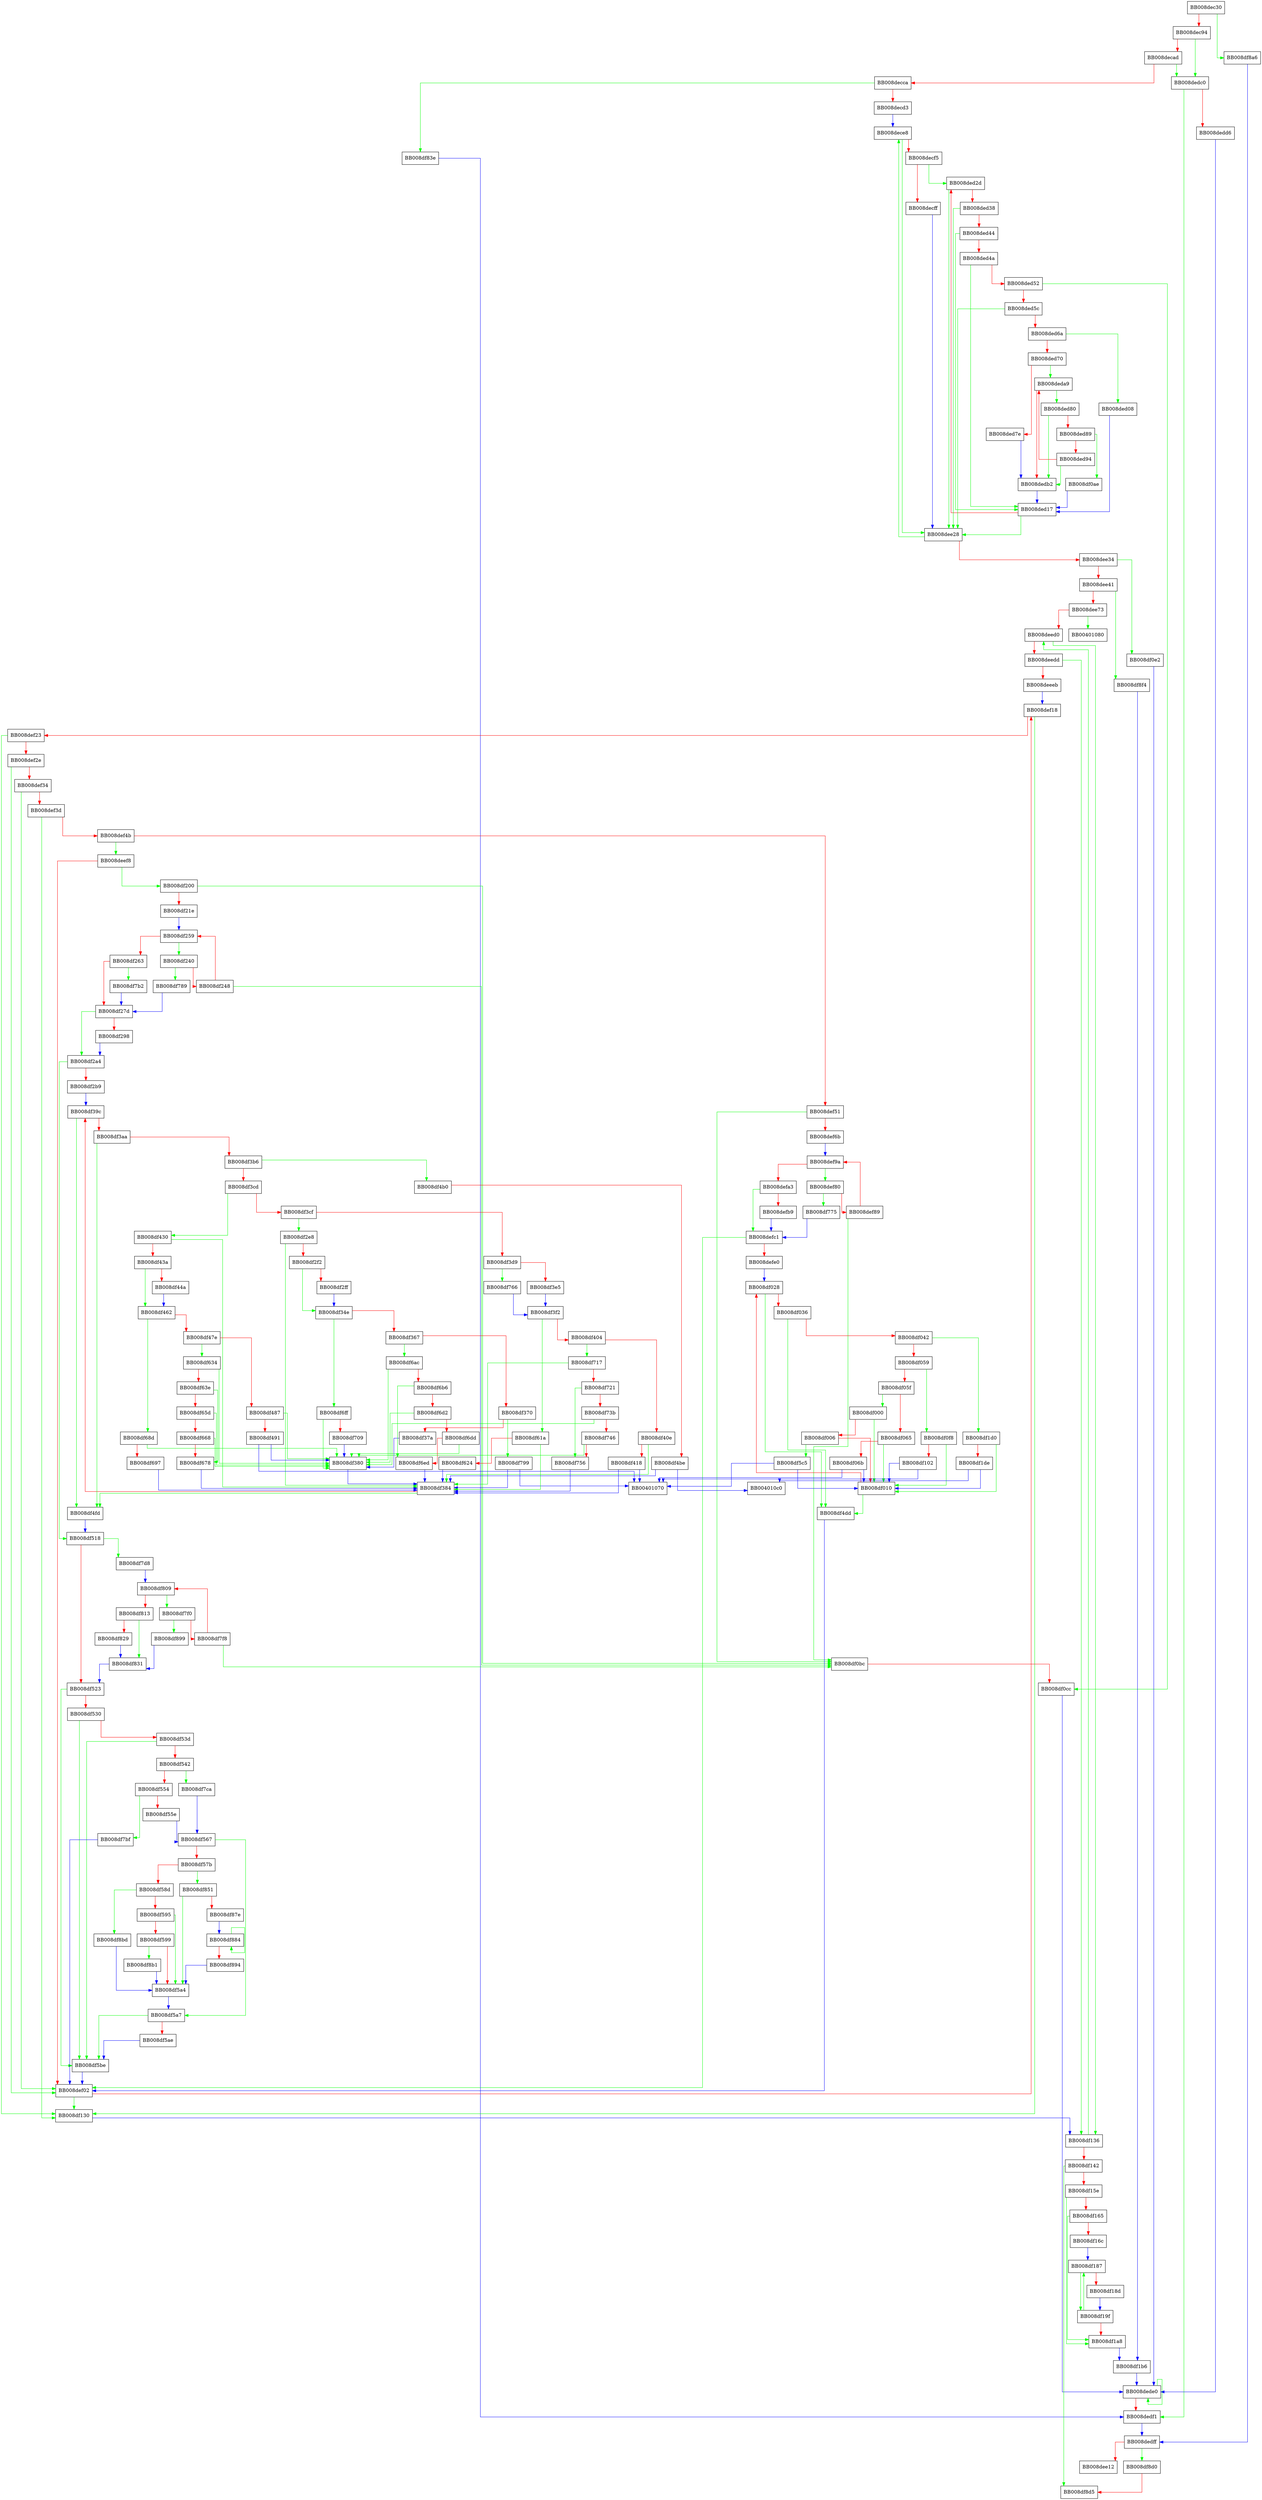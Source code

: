 digraph getifaddrs_internal {
  node [shape="box"];
  graph [splines=ortho];
  BB008dec30 -> BB008df8a6 [color="green"];
  BB008dec30 -> BB008dec94 [color="red"];
  BB008dec94 -> BB008dedc0 [color="green"];
  BB008dec94 -> BB008decad [color="red"];
  BB008decad -> BB008dedc0 [color="green"];
  BB008decad -> BB008decca [color="red"];
  BB008decca -> BB008df83e [color="green"];
  BB008decca -> BB008decd3 [color="red"];
  BB008decd3 -> BB008dece8 [color="blue"];
  BB008dece8 -> BB008dee28 [color="green"];
  BB008dece8 -> BB008decf5 [color="red"];
  BB008decf5 -> BB008ded2d [color="green"];
  BB008decf5 -> BB008decff [color="red"];
  BB008decff -> BB008dee28 [color="blue"];
  BB008ded08 -> BB008ded17 [color="blue"];
  BB008ded17 -> BB008dee28 [color="green"];
  BB008ded17 -> BB008ded2d [color="red"];
  BB008ded2d -> BB008dee28 [color="green"];
  BB008ded2d -> BB008ded38 [color="red"];
  BB008ded38 -> BB008dee28 [color="green"];
  BB008ded38 -> BB008ded44 [color="red"];
  BB008ded44 -> BB008ded17 [color="green"];
  BB008ded44 -> BB008ded4a [color="red"];
  BB008ded4a -> BB008ded17 [color="green"];
  BB008ded4a -> BB008ded52 [color="red"];
  BB008ded52 -> BB008df0cc [color="green"];
  BB008ded52 -> BB008ded5c [color="red"];
  BB008ded5c -> BB008dee28 [color="green"];
  BB008ded5c -> BB008ded6a [color="red"];
  BB008ded6a -> BB008ded08 [color="green"];
  BB008ded6a -> BB008ded70 [color="red"];
  BB008ded70 -> BB008deda9 [color="green"];
  BB008ded70 -> BB008ded7e [color="red"];
  BB008ded7e -> BB008dedb2 [color="blue"];
  BB008ded80 -> BB008dedb2 [color="green"];
  BB008ded80 -> BB008ded89 [color="red"];
  BB008ded89 -> BB008df0ae [color="green"];
  BB008ded89 -> BB008ded94 [color="red"];
  BB008ded94 -> BB008dedb2 [color="green"];
  BB008ded94 -> BB008deda9 [color="red"];
  BB008deda9 -> BB008ded80 [color="green"];
  BB008deda9 -> BB008dedb2 [color="red"];
  BB008dedb2 -> BB008ded17 [color="blue"];
  BB008dedc0 -> BB008dedf1 [color="green"];
  BB008dedc0 -> BB008dedd6 [color="red"];
  BB008dedd6 -> BB008dede0 [color="blue"];
  BB008dede0 -> BB008dede0 [color="green"];
  BB008dede0 -> BB008dedf1 [color="red"];
  BB008dedf1 -> BB008dedff [color="blue"];
  BB008dedff -> BB008df8d0 [color="green"];
  BB008dedff -> BB008dee12 [color="red"];
  BB008dee28 -> BB008dece8 [color="green"];
  BB008dee28 -> BB008dee34 [color="red"];
  BB008dee34 -> BB008df0e2 [color="green"];
  BB008dee34 -> BB008dee41 [color="red"];
  BB008dee41 -> BB008df8f4 [color="green"];
  BB008dee41 -> BB008dee73 [color="red"];
  BB008dee73 -> BB00401080 [color="green"];
  BB008dee73 -> BB008deed0 [color="red"];
  BB008deed0 -> BB008df136 [color="green"];
  BB008deed0 -> BB008deedd [color="red"];
  BB008deedd -> BB008df136 [color="green"];
  BB008deedd -> BB008deeeb [color="red"];
  BB008deeeb -> BB008def18 [color="blue"];
  BB008deef8 -> BB008df200 [color="green"];
  BB008deef8 -> BB008def02 [color="red"];
  BB008def02 -> BB008df130 [color="green"];
  BB008def02 -> BB008def18 [color="red"];
  BB008def18 -> BB008df130 [color="green"];
  BB008def18 -> BB008def23 [color="red"];
  BB008def23 -> BB008df130 [color="green"];
  BB008def23 -> BB008def2e [color="red"];
  BB008def2e -> BB008def02 [color="green"];
  BB008def2e -> BB008def34 [color="red"];
  BB008def34 -> BB008def02 [color="green"];
  BB008def34 -> BB008def3d [color="red"];
  BB008def3d -> BB008df130 [color="green"];
  BB008def3d -> BB008def4b [color="red"];
  BB008def4b -> BB008deef8 [color="green"];
  BB008def4b -> BB008def51 [color="red"];
  BB008def51 -> BB008df0bc [color="green"];
  BB008def51 -> BB008def6b [color="red"];
  BB008def6b -> BB008def9a [color="blue"];
  BB008def80 -> BB008df775 [color="green"];
  BB008def80 -> BB008def89 [color="red"];
  BB008def89 -> BB008df0bc [color="green"];
  BB008def89 -> BB008def9a [color="red"];
  BB008def9a -> BB008def80 [color="green"];
  BB008def9a -> BB008defa3 [color="red"];
  BB008defa3 -> BB008defc1 [color="green"];
  BB008defa3 -> BB008defb9 [color="red"];
  BB008defb9 -> BB008defc1 [color="blue"];
  BB008defc1 -> BB008def02 [color="green"];
  BB008defc1 -> BB008defe0 [color="red"];
  BB008defe0 -> BB008df028 [color="blue"];
  BB008df000 -> BB008df010 [color="green"];
  BB008df000 -> BB008df006 [color="red"];
  BB008df006 -> BB008df5c5 [color="green"];
  BB008df006 -> BB008df010 [color="red"];
  BB008df010 -> BB008df4dd [color="green"];
  BB008df010 -> BB008df028 [color="red"];
  BB008df028 -> BB008df4dd [color="green"];
  BB008df028 -> BB008df036 [color="red"];
  BB008df036 -> BB008df4dd [color="green"];
  BB008df036 -> BB008df042 [color="red"];
  BB008df042 -> BB008df1d0 [color="green"];
  BB008df042 -> BB008df059 [color="red"];
  BB008df059 -> BB008df0f8 [color="green"];
  BB008df059 -> BB008df05f [color="red"];
  BB008df05f -> BB008df000 [color="green"];
  BB008df05f -> BB008df065 [color="red"];
  BB008df065 -> BB008df010 [color="green"];
  BB008df065 -> BB008df06b [color="red"];
  BB008df06b -> BB00401070 [color="blue"];
  BB008df06b -> BB008df010 [color="blue"];
  BB008df0ae -> BB008ded17 [color="blue"];
  BB008df0bc -> BB008df0cc [color="red"];
  BB008df0cc -> BB008dede0 [color="blue"];
  BB008df0e2 -> BB008dede0 [color="blue"];
  BB008df0f8 -> BB008df010 [color="green"];
  BB008df0f8 -> BB008df102 [color="red"];
  BB008df102 -> BB00401070 [color="blue"];
  BB008df102 -> BB008df010 [color="blue"];
  BB008df130 -> BB008df136 [color="blue"];
  BB008df136 -> BB008deed0 [color="green"];
  BB008df136 -> BB008df142 [color="red"];
  BB008df142 -> BB008df8d5 [color="green"];
  BB008df142 -> BB008df15e [color="red"];
  BB008df15e -> BB008df1a8 [color="green"];
  BB008df15e -> BB008df165 [color="red"];
  BB008df165 -> BB008df1a8 [color="green"];
  BB008df165 -> BB008df16c [color="red"];
  BB008df16c -> BB008df187 [color="blue"];
  BB008df187 -> BB008df19f [color="green"];
  BB008df187 -> BB008df18d [color="red"];
  BB008df18d -> BB008df19f [color="blue"];
  BB008df19f -> BB008df187 [color="green"];
  BB008df19f -> BB008df1a8 [color="red"];
  BB008df1a8 -> BB008df1b6 [color="blue"];
  BB008df1b6 -> BB008dede0 [color="blue"];
  BB008df1d0 -> BB008df010 [color="green"];
  BB008df1d0 -> BB008df1de [color="red"];
  BB008df1de -> BB004010c0 [color="blue"];
  BB008df1de -> BB008df010 [color="blue"];
  BB008df200 -> BB008df0bc [color="green"];
  BB008df200 -> BB008df21e [color="red"];
  BB008df21e -> BB008df259 [color="blue"];
  BB008df240 -> BB008df789 [color="green"];
  BB008df240 -> BB008df248 [color="red"];
  BB008df248 -> BB008df0bc [color="green"];
  BB008df248 -> BB008df259 [color="red"];
  BB008df259 -> BB008df240 [color="green"];
  BB008df259 -> BB008df263 [color="red"];
  BB008df263 -> BB008df7b2 [color="green"];
  BB008df263 -> BB008df27d [color="red"];
  BB008df27d -> BB008df2a4 [color="green"];
  BB008df27d -> BB008df298 [color="red"];
  BB008df298 -> BB008df2a4 [color="blue"];
  BB008df2a4 -> BB008df518 [color="green"];
  BB008df2a4 -> BB008df2b9 [color="red"];
  BB008df2b9 -> BB008df39c [color="blue"];
  BB008df2e8 -> BB008df384 [color="green"];
  BB008df2e8 -> BB008df2f2 [color="red"];
  BB008df2f2 -> BB008df34e [color="green"];
  BB008df2f2 -> BB008df2ff [color="red"];
  BB008df2ff -> BB008df34e [color="blue"];
  BB008df34e -> BB008df6ff [color="green"];
  BB008df34e -> BB008df367 [color="red"];
  BB008df367 -> BB008df6ac [color="green"];
  BB008df367 -> BB008df370 [color="red"];
  BB008df370 -> BB008df799 [color="green"];
  BB008df370 -> BB008df37a [color="red"];
  BB008df37a -> BB008df380 [color="blue"];
  BB008df380 -> BB008df384 [color="blue"];
  BB008df384 -> BB008df4fd [color="green"];
  BB008df384 -> BB008df39c [color="red"];
  BB008df39c -> BB008df4fd [color="green"];
  BB008df39c -> BB008df3aa [color="red"];
  BB008df3aa -> BB008df4fd [color="green"];
  BB008df3aa -> BB008df3b6 [color="red"];
  BB008df3b6 -> BB008df4b0 [color="green"];
  BB008df3b6 -> BB008df3cd [color="red"];
  BB008df3cd -> BB008df430 [color="green"];
  BB008df3cd -> BB008df3cf [color="red"];
  BB008df3cf -> BB008df2e8 [color="green"];
  BB008df3cf -> BB008df3d9 [color="red"];
  BB008df3d9 -> BB008df766 [color="green"];
  BB008df3d9 -> BB008df3e5 [color="red"];
  BB008df3e5 -> BB008df3f2 [color="blue"];
  BB008df3f2 -> BB008df61a [color="green"];
  BB008df3f2 -> BB008df404 [color="red"];
  BB008df404 -> BB008df717 [color="green"];
  BB008df404 -> BB008df40e [color="red"];
  BB008df40e -> BB008df384 [color="green"];
  BB008df40e -> BB008df418 [color="red"];
  BB008df418 -> BB00401070 [color="blue"];
  BB008df418 -> BB008df384 [color="blue"];
  BB008df430 -> BB008df384 [color="green"];
  BB008df430 -> BB008df43a [color="red"];
  BB008df43a -> BB008df462 [color="green"];
  BB008df43a -> BB008df44a [color="red"];
  BB008df44a -> BB008df462 [color="blue"];
  BB008df462 -> BB008df68d [color="green"];
  BB008df462 -> BB008df47e [color="red"];
  BB008df47e -> BB008df634 [color="green"];
  BB008df47e -> BB008df487 [color="red"];
  BB008df487 -> BB008df380 [color="green"];
  BB008df487 -> BB008df491 [color="red"];
  BB008df491 -> BB00401070 [color="blue"];
  BB008df491 -> BB008df380 [color="blue"];
  BB008df4b0 -> BB008df4be [color="red"];
  BB008df4be -> BB004010c0 [color="blue"];
  BB008df4be -> BB008df384 [color="blue"];
  BB008df4dd -> BB008def02 [color="blue"];
  BB008df4fd -> BB008df518 [color="blue"];
  BB008df518 -> BB008df7d8 [color="green"];
  BB008df518 -> BB008df523 [color="red"];
  BB008df523 -> BB008df5be [color="green"];
  BB008df523 -> BB008df530 [color="red"];
  BB008df530 -> BB008df5be [color="green"];
  BB008df530 -> BB008df53d [color="red"];
  BB008df53d -> BB008df5be [color="green"];
  BB008df53d -> BB008df542 [color="red"];
  BB008df542 -> BB008df7ca [color="green"];
  BB008df542 -> BB008df554 [color="red"];
  BB008df554 -> BB008df7bf [color="green"];
  BB008df554 -> BB008df55e [color="red"];
  BB008df55e -> BB008df567 [color="blue"];
  BB008df567 -> BB008df5a7 [color="green"];
  BB008df567 -> BB008df57b [color="red"];
  BB008df57b -> BB008df851 [color="green"];
  BB008df57b -> BB008df58d [color="red"];
  BB008df58d -> BB008df8bd [color="green"];
  BB008df58d -> BB008df595 [color="red"];
  BB008df595 -> BB008df5a4 [color="green"];
  BB008df595 -> BB008df599 [color="red"];
  BB008df599 -> BB008df8b1 [color="green"];
  BB008df599 -> BB008df5a4 [color="red"];
  BB008df5a4 -> BB008df5a7 [color="blue"];
  BB008df5a7 -> BB008df5be [color="green"];
  BB008df5a7 -> BB008df5ae [color="red"];
  BB008df5ae -> BB008df5be [color="blue"];
  BB008df5be -> BB008def02 [color="blue"];
  BB008df5c5 -> BB00401070 [color="blue"];
  BB008df5c5 -> BB008df010 [color="blue"];
  BB008df61a -> BB008df384 [color="green"];
  BB008df61a -> BB008df624 [color="red"];
  BB008df624 -> BB008df384 [color="blue"];
  BB008df634 -> BB008df380 [color="green"];
  BB008df634 -> BB008df63e [color="red"];
  BB008df63e -> BB008df678 [color="green"];
  BB008df63e -> BB008df65d [color="red"];
  BB008df65d -> BB008df380 [color="green"];
  BB008df65d -> BB008df668 [color="red"];
  BB008df668 -> BB008df380 [color="green"];
  BB008df668 -> BB008df678 [color="red"];
  BB008df678 -> BB008df384 [color="blue"];
  BB008df68d -> BB008df380 [color="green"];
  BB008df68d -> BB008df697 [color="red"];
  BB008df697 -> BB008df384 [color="blue"];
  BB008df6ac -> BB008df380 [color="green"];
  BB008df6ac -> BB008df6b6 [color="red"];
  BB008df6b6 -> BB008df6ed [color="green"];
  BB008df6b6 -> BB008df6d2 [color="red"];
  BB008df6d2 -> BB008df380 [color="green"];
  BB008df6d2 -> BB008df6dd [color="red"];
  BB008df6dd -> BB008df380 [color="green"];
  BB008df6dd -> BB008df6ed [color="red"];
  BB008df6ed -> BB008df384 [color="blue"];
  BB008df6ff -> BB008df380 [color="green"];
  BB008df6ff -> BB008df709 [color="red"];
  BB008df709 -> BB008df380 [color="blue"];
  BB008df717 -> BB008df384 [color="green"];
  BB008df717 -> BB008df721 [color="red"];
  BB008df721 -> BB008df756 [color="green"];
  BB008df721 -> BB008df73b [color="red"];
  BB008df73b -> BB008df380 [color="green"];
  BB008df73b -> BB008df746 [color="red"];
  BB008df746 -> BB008df380 [color="green"];
  BB008df746 -> BB008df756 [color="red"];
  BB008df756 -> BB008df384 [color="blue"];
  BB008df766 -> BB008df3f2 [color="blue"];
  BB008df775 -> BB008defc1 [color="blue"];
  BB008df789 -> BB008df27d [color="blue"];
  BB008df799 -> BB00401070 [color="blue"];
  BB008df799 -> BB008df384 [color="blue"];
  BB008df7b2 -> BB008df27d [color="blue"];
  BB008df7bf -> BB008def02 [color="blue"];
  BB008df7ca -> BB008df567 [color="blue"];
  BB008df7d8 -> BB008df809 [color="blue"];
  BB008df7f0 -> BB008df899 [color="green"];
  BB008df7f0 -> BB008df7f8 [color="red"];
  BB008df7f8 -> BB008df0bc [color="green"];
  BB008df7f8 -> BB008df809 [color="red"];
  BB008df809 -> BB008df7f0 [color="green"];
  BB008df809 -> BB008df813 [color="red"];
  BB008df813 -> BB008df831 [color="green"];
  BB008df813 -> BB008df829 [color="red"];
  BB008df829 -> BB008df831 [color="blue"];
  BB008df831 -> BB008df523 [color="blue"];
  BB008df83e -> BB008dedf1 [color="blue"];
  BB008df851 -> BB008df5a4 [color="green"];
  BB008df851 -> BB008df87e [color="red"];
  BB008df87e -> BB008df884 [color="blue"];
  BB008df884 -> BB008df884 [color="green"];
  BB008df884 -> BB008df894 [color="red"];
  BB008df894 -> BB008df5a4 [color="blue"];
  BB008df899 -> BB008df831 [color="blue"];
  BB008df8a6 -> BB008dedff [color="blue"];
  BB008df8b1 -> BB008df5a4 [color="blue"];
  BB008df8bd -> BB008df5a4 [color="blue"];
  BB008df8d0 -> BB008df8d5 [color="red"];
  BB008df8f4 -> BB008df1b6 [color="blue"];
}